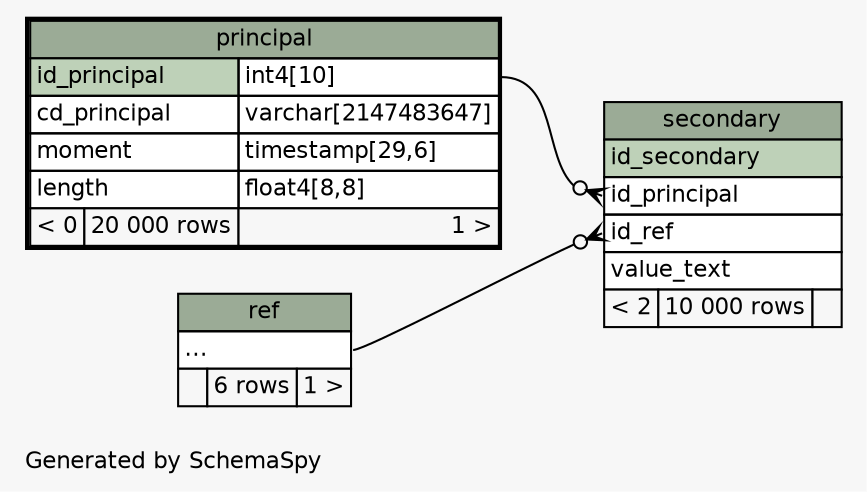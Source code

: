 // dot 2.38.0 on Linux 4.13.0-32-generic
// SchemaSpy rev 590
digraph "twoDegreesRelationshipsDiagram" {
  graph [
    rankdir="RL"
    bgcolor="#f7f7f7"
    label="\nGenerated by SchemaSpy"
    labeljust="l"
    nodesep="0.18"
    ranksep="0.46"
    fontname="Helvetica"
    fontsize="11"
  ];
  node [
    fontname="Helvetica"
    fontsize="11"
    shape="plaintext"
  ];
  edge [
    arrowsize="0.8"
  ];
  "secondary":"id_principal":w -> "principal":"id_principal.type":e [arrowhead=none dir=back arrowtail=crowodot];
  "secondary":"id_ref":w -> "ref":"elipses":e [arrowhead=none dir=back arrowtail=crowodot];
  "principal" [
    label=<
    <TABLE BORDER="2" CELLBORDER="1" CELLSPACING="0" BGCOLOR="#ffffff">
      <TR><TD COLSPAN="3" BGCOLOR="#9bab96" ALIGN="CENTER">principal</TD></TR>
      <TR><TD PORT="id_principal" COLSPAN="2" BGCOLOR="#bed1b8" ALIGN="LEFT">id_principal</TD><TD PORT="id_principal.type" ALIGN="LEFT">int4[10]</TD></TR>
      <TR><TD PORT="cd_principal" COLSPAN="2" ALIGN="LEFT">cd_principal</TD><TD PORT="cd_principal.type" ALIGN="LEFT">varchar[2147483647]</TD></TR>
      <TR><TD PORT="moment" COLSPAN="2" ALIGN="LEFT">moment</TD><TD PORT="moment.type" ALIGN="LEFT">timestamp[29,6]</TD></TR>
      <TR><TD PORT="length" COLSPAN="2" ALIGN="LEFT">length</TD><TD PORT="length.type" ALIGN="LEFT">float4[8,8]</TD></TR>
      <TR><TD ALIGN="LEFT" BGCOLOR="#f7f7f7">&lt; 0</TD><TD ALIGN="RIGHT" BGCOLOR="#f7f7f7">20 000 rows</TD><TD ALIGN="RIGHT" BGCOLOR="#f7f7f7">1 &gt;</TD></TR>
    </TABLE>>
    URL="principal.html"
    tooltip="principal"
  ];
  "ref" [
    label=<
    <TABLE BORDER="0" CELLBORDER="1" CELLSPACING="0" BGCOLOR="#ffffff">
      <TR><TD COLSPAN="3" BGCOLOR="#9bab96" ALIGN="CENTER">ref</TD></TR>
      <TR><TD PORT="elipses" COLSPAN="3" ALIGN="LEFT">...</TD></TR>
      <TR><TD ALIGN="LEFT" BGCOLOR="#f7f7f7">  </TD><TD ALIGN="RIGHT" BGCOLOR="#f7f7f7">6 rows</TD><TD ALIGN="RIGHT" BGCOLOR="#f7f7f7">1 &gt;</TD></TR>
    </TABLE>>
    URL="ref.html"
    tooltip="ref"
  ];
  "secondary" [
    label=<
    <TABLE BORDER="0" CELLBORDER="1" CELLSPACING="0" BGCOLOR="#ffffff">
      <TR><TD COLSPAN="3" BGCOLOR="#9bab96" ALIGN="CENTER">secondary</TD></TR>
      <TR><TD PORT="id_secondary" COLSPAN="3" BGCOLOR="#bed1b8" ALIGN="LEFT">id_secondary</TD></TR>
      <TR><TD PORT="id_principal" COLSPAN="3" ALIGN="LEFT">id_principal</TD></TR>
      <TR><TD PORT="id_ref" COLSPAN="3" ALIGN="LEFT">id_ref</TD></TR>
      <TR><TD PORT="value_text" COLSPAN="3" ALIGN="LEFT">value_text</TD></TR>
      <TR><TD ALIGN="LEFT" BGCOLOR="#f7f7f7">&lt; 2</TD><TD ALIGN="RIGHT" BGCOLOR="#f7f7f7">10 000 rows</TD><TD ALIGN="RIGHT" BGCOLOR="#f7f7f7">  </TD></TR>
    </TABLE>>
    URL="secondary.html"
    tooltip="secondary"
  ];
}

